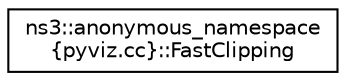 digraph "Graphical Class Hierarchy"
{
 // LATEX_PDF_SIZE
  edge [fontname="Helvetica",fontsize="10",labelfontname="Helvetica",labelfontsize="10"];
  node [fontname="Helvetica",fontsize="10",shape=record];
  rankdir="LR";
  Node0 [label="ns3::anonymous_namespace\l\{pyviz.cc\}::FastClipping",height=0.2,width=0.4,color="black", fillcolor="white", style="filled",URL="$classns3_1_1anonymous__namespace_02pyviz_8cc_03_1_1_fast_clipping.html",tooltip="Adapted from http://en.wikipedia.org/w/index.php?title=Line_clipping&oldid=248609574."];
}
